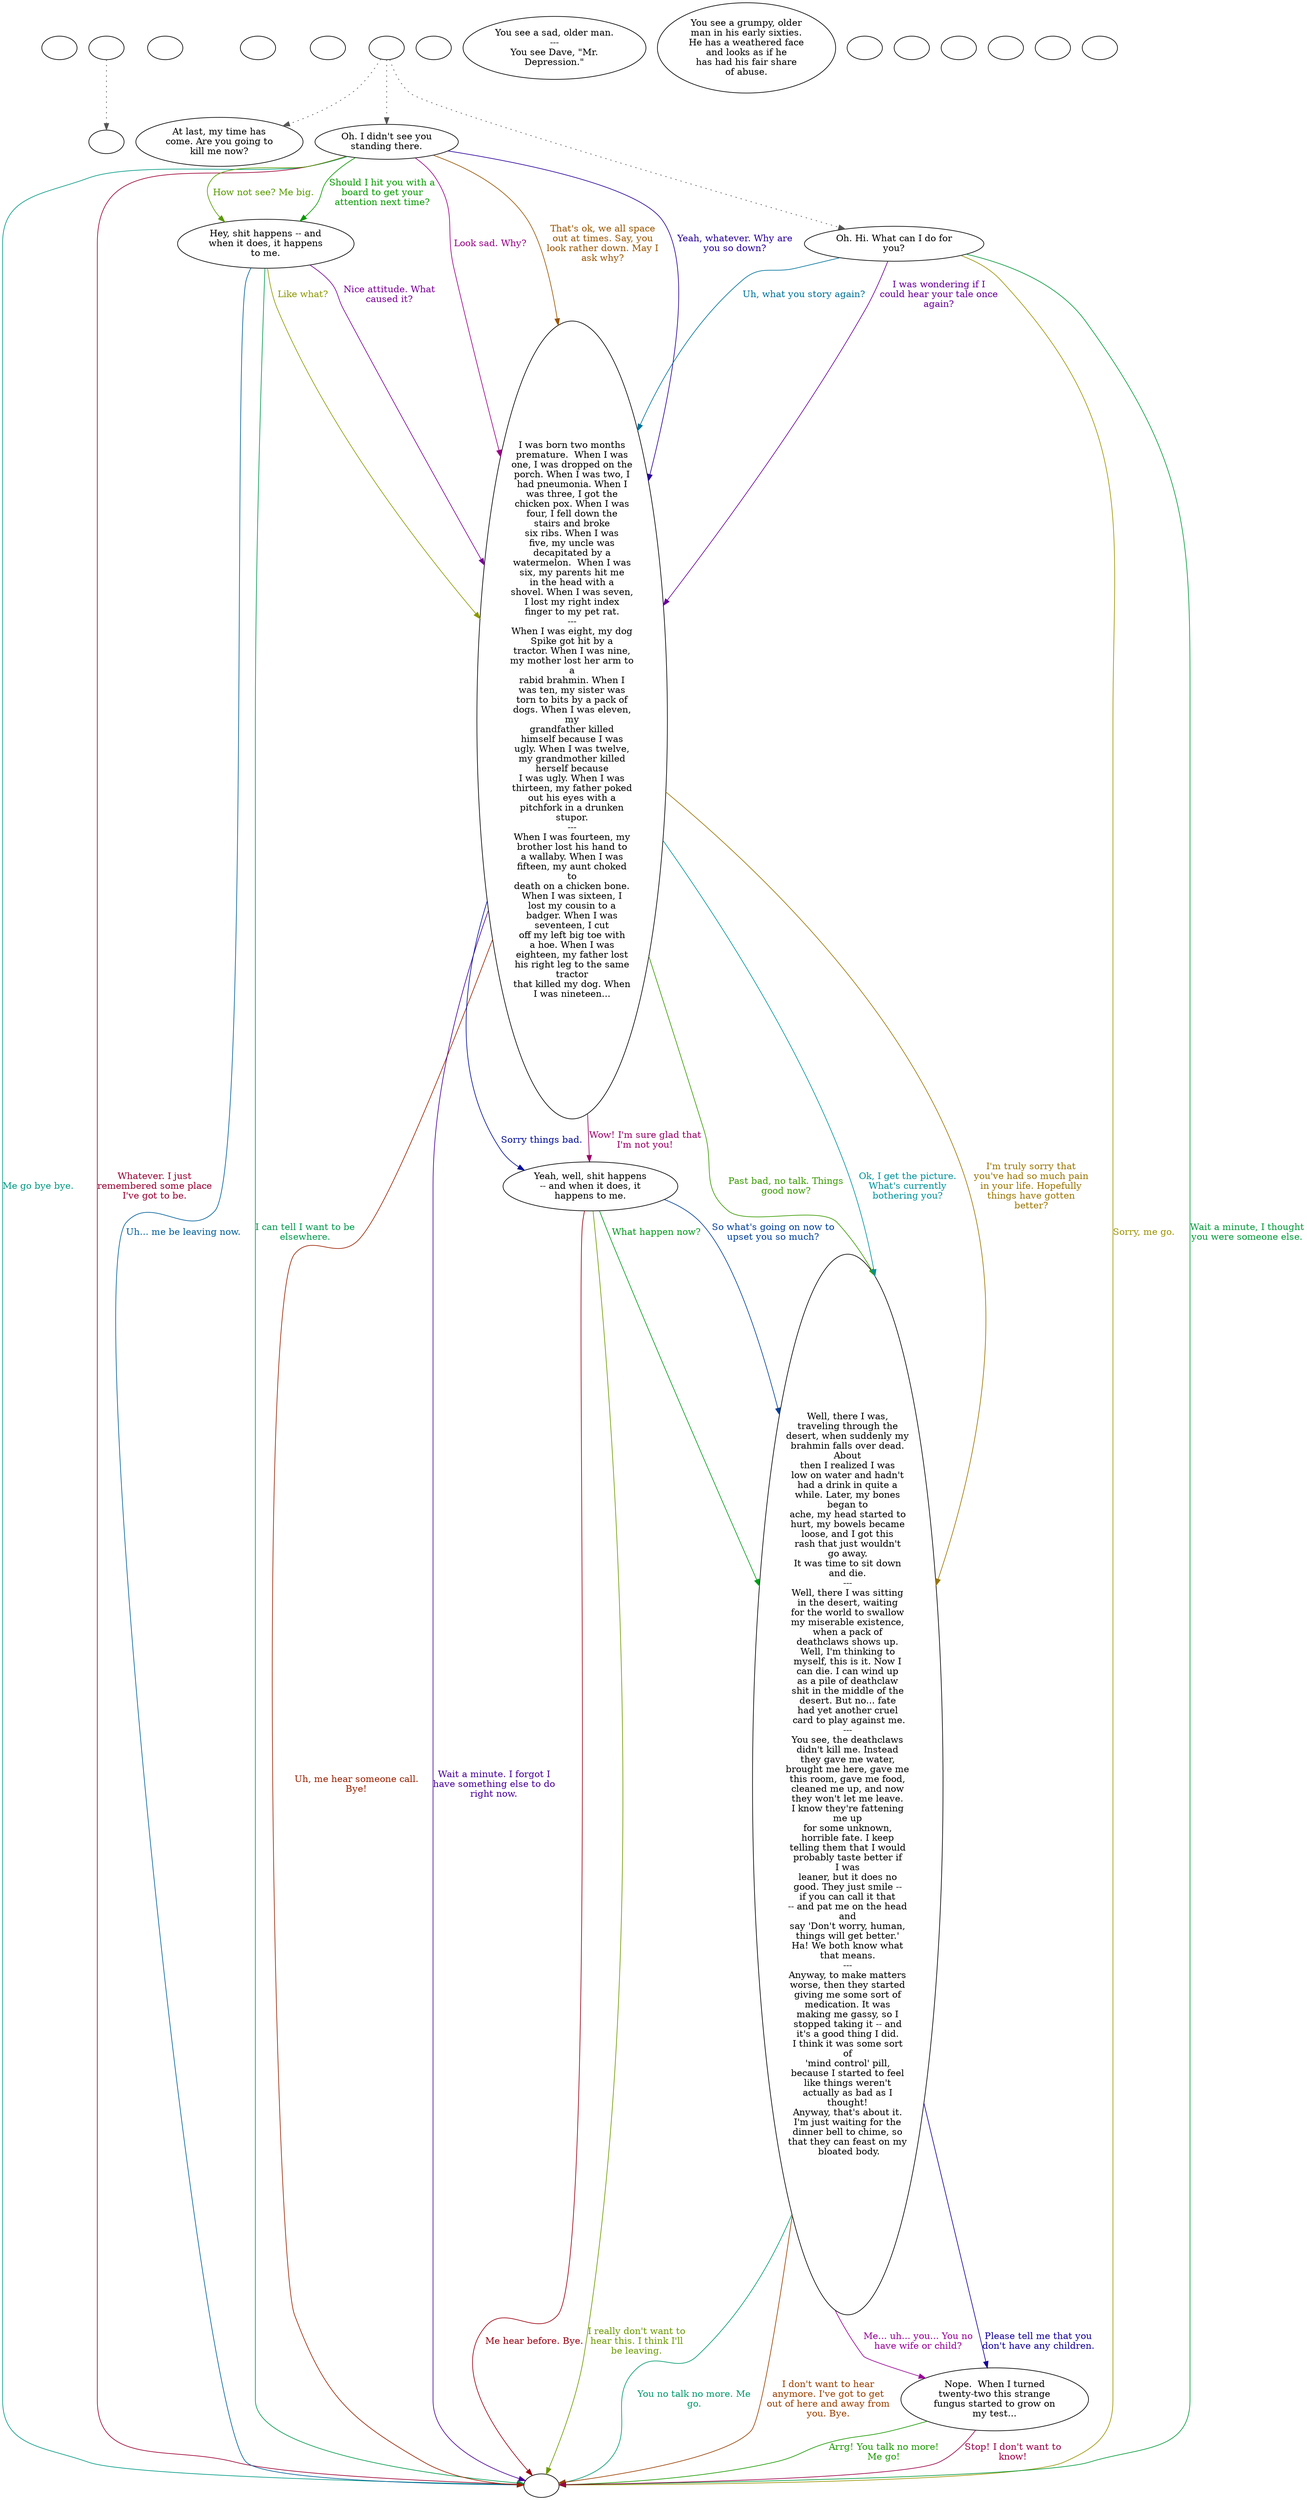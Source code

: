 digraph ocdave {
  "checkPartyMembersNearDoor" [style=filled       fillcolor="#FFFFFF"       color="#000000"]
  "checkPartyMembersNearDoor" [label=""]
  "old_pickup_p_proc" [style=filled       fillcolor="#FFFFFF"       color="#000000"]
  "old_pickup_p_proc" [label=""]
  "pickup_p_proc" [style=filled       fillcolor="#FFFFFF"       color="#000000"]
  "pickup_p_proc" -> "old_pickup_p_proc" [style=dotted color="#555555"]
  "pickup_p_proc" [label=""]
  "getTimeBit" [style=filled       fillcolor="#FFFFFF"       color="#000000"]
  "getTimeBit" [label=""]
  "start" [style=filled       fillcolor="#FFFFFF"       color="#000000"]
  "start" [label=""]
  "critter_p_proc" [style=filled       fillcolor="#FFFFFF"       color="#000000"]
  "critter_p_proc" [label=""]
  "talk_p_proc" [style=filled       fillcolor="#FFFFFF"       color="#000000"]
  "talk_p_proc" -> "Node008" [style=dotted color="#555555"]
  "talk_p_proc" -> "Node001" [style=dotted color="#555555"]
  "talk_p_proc" -> "Node007" [style=dotted color="#555555"]
  "talk_p_proc" [label=""]
  "destroy_p_proc" [style=filled       fillcolor="#FFFFFF"       color="#000000"]
  "destroy_p_proc" [label=""]
  "look_at_p_proc" [style=filled       fillcolor="#FFFFFF"       color="#000000"]
  "look_at_p_proc" [label="You see a sad, older man.\n---\nYou see Dave, \"Mr.\nDepression.\""]
  "description_p_proc" [style=filled       fillcolor="#FFFFFF"       color="#000000"]
  "description_p_proc" [label="You see a grumpy, older\nman in his early sixties.\nHe has a weathered face\nand looks as if he\nhas had his fair share\nof abuse."]
  "use_skill_on_p_proc" [style=filled       fillcolor="#FFFFFF"       color="#000000"]
  "use_skill_on_p_proc" [label=""]
  "damage_p_proc" [style=filled       fillcolor="#FFFFFF"       color="#000000"]
  "damage_p_proc" [label=""]
  "map_enter_p_proc" [style=filled       fillcolor="#FFFFFF"       color="#000000"]
  "map_enter_p_proc" [label=""]
  "push_p_proc" [style=filled       fillcolor="#FFFFFF"       color="#000000"]
  "push_p_proc" [label=""]
  "timed_event_p_proc" [style=filled       fillcolor="#FFFFFF"       color="#000000"]
  "timed_event_p_proc" [label=""]
  "Node998" [style=filled       fillcolor="#FFFFFF"       color="#000000"]
  "Node998" [label=""]
  "Node999" [style=filled       fillcolor="#FFFFFF"       color="#000000"]
  "Node999" [label=""]
  "Node001" [style=filled       fillcolor="#FFFFFF"       color="#000000"]
  "Node001" [label="Oh. I didn't see you\nstanding there."]
  "Node001" -> "Node002" [label="How not see? Me big." color="#589900" fontcolor="#589900"]
  "Node001" -> "Node003" [label="Look sad. Why?" color="#990085" fontcolor="#990085"]
  "Node001" -> "Node999" [label="Me go bye bye." color="#009981" fontcolor="#009981"]
  "Node001" -> "Node003" [label="That's ok, we all space\nout at times. Say, you\nlook rather down. May I\nask why?" color="#995400" fontcolor="#995400"]
  "Node001" -> "Node003" [label="Yeah, whatever. Why are\nyou so down?" color="#270099" fontcolor="#270099"]
  "Node001" -> "Node002" [label="Should I hit you with a\nboard to get your\nattention next time?" color="#059900" fontcolor="#059900"]
  "Node001" -> "Node999" [label="Whatever. I just\nremembered some place\nI've got to be." color="#990032" fontcolor="#990032"]
  "Node002" [style=filled       fillcolor="#FFFFFF"       color="#000000"]
  "Node002" [label="Hey, shit happens -- and\nwhen it does, it happens\nto me."]
  "Node002" -> "Node999" [label="Uh... me be leaving now." color="#005F99" fontcolor="#005F99"]
  "Node002" -> "Node003" [label="Like what?" color="#8B9900" fontcolor="#8B9900"]
  "Node002" -> "Node003" [label="Nice attitude. What\ncaused it?" color="#7A0099" fontcolor="#7A0099"]
  "Node002" -> "Node999" [label="I can tell I want to be\nelsewhere." color="#00994E" fontcolor="#00994E"]
  "Node003" [style=filled       fillcolor="#FFFFFF"       color="#000000"]
  "Node003" [label="I was born two months\npremature.  When I was\none, I was dropped on the\nporch. When I was two, I\nhad pneumonia. When I\nwas three, I got the\nchicken pox. When I was\nfour, I fell down the\nstairs and broke\nsix ribs. When I was\nfive, my uncle was\ndecapitated by a\nwatermelon.  When I was\nsix, my parents hit me\nin the head with a\nshovel. When I was seven,\nI lost my right index\nfinger to my pet rat.\n---\nWhen I was eight, my dog\nSpike got hit by a\ntractor. When I was nine,\nmy mother lost her arm to\na\nrabid brahmin. When I\nwas ten, my sister was\ntorn to bits by a pack of\ndogs. When I was eleven,\nmy\ngrandfather killed\nhimself because I was\nugly. When I was twelve,\nmy grandmother killed\nherself because\nI was ugly. When I was\nthirteen, my father poked\nout his eyes with a\npitchfork in a drunken\nstupor.\n---\nWhen I was fourteen, my\nbrother lost his hand to\na wallaby. When I was\nfifteen, my aunt choked\nto\ndeath on a chicken bone.\nWhen I was sixteen, I\nlost my cousin to a\nbadger. When I was\nseventeen, I cut\noff my left big toe with\na hoe. When I was\neighteen, my father lost\nhis right leg to the same\ntractor\nthat killed my dog. When\nI was nineteen..."]
  "Node003" -> "Node999" [label="Uh, me hear someone call.\nBye!" color="#992100" fontcolor="#992100"]
  "Node003" -> "Node004" [label="Sorry things bad." color="#000C99" fontcolor="#000C99"]
  "Node003" -> "Node005" [label="Past bad, no talk. Things\ngood now?" color="#389900" fontcolor="#389900"]
  "Node003" -> "Node004" [label="Wow! I'm sure glad that\nI'm not you!" color="#990065" fontcolor="#990065"]
  "Node003" -> "Node005" [label="Ok, I get the picture.\nWhat's currently\nbothering you?" color="#009299" fontcolor="#009299"]
  "Node003" -> "Node005" [label="I'm truly sorry that\nyou've had so much pain\nin your life. Hopefully\nthings have gotten\nbetter?" color="#997400" fontcolor="#997400"]
  "Node003" -> "Node999" [label="Wait a minute. I forgot I\nhave something else to do\nright now." color="#470099" fontcolor="#470099"]
  "Node004" [style=filled       fillcolor="#FFFFFF"       color="#000000"]
  "Node004" [label="Yeah, well, shit happens\n-- and when it does, it\nhappens to me."]
  "Node004" -> "Node005" [label="What happen now?" color="#00991A" fontcolor="#00991A"]
  "Node004" -> "Node999" [label="Me hear before. Bye." color="#990012" fontcolor="#990012"]
  "Node004" -> "Node005" [label="So what's going on now to\nupset you so much?" color="#003F99" fontcolor="#003F99"]
  "Node004" -> "Node999" [label="I really don't want to\nhear this. I think I'll\nbe leaving." color="#6C9900" fontcolor="#6C9900"]
  "Node005" [style=filled       fillcolor="#FFFFFF"       color="#000000"]
  "Node005" [label="Well, there I was,\ntraveling through the\ndesert, when suddenly my\nbrahmin falls over dead.\nAbout\nthen I realized I was\nlow on water and hadn't\nhad a drink in quite a\nwhile. Later, my bones\nbegan to\nache, my head started to\nhurt, my bowels became\nloose, and I got this\nrash that just wouldn't\ngo away.\nIt was time to sit down\nand die.\n---\nWell, there I was sitting\nin the desert, waiting\nfor the world to swallow\nmy miserable existence,\nwhen a pack of\ndeathclaws shows up.\nWell, I'm thinking to\nmyself, this is it. Now I\ncan die. I can wind up\nas a pile of deathclaw\nshit in the middle of the\ndesert. But no... fate\nhad yet another cruel\n card to play against me.\n---\nYou see, the deathclaws\ndidn't kill me. Instead\nthey gave me water,\nbrought me here, gave me\nthis room, gave me food,\ncleaned me up, and now\nthey won't let me leave.\nI know they're fattening\nme up\nfor some unknown,\nhorrible fate. I keep\ntelling them that I would\nprobably taste better if\nI was\nleaner, but it does no\ngood. They just smile --\nif you can call it that\n-- and pat me on the head\nand\nsay 'Don't worry, human,\nthings will get better.'\nHa! We both know what\nthat means.\n---\nAnyway, to make matters\nworse, then they started\ngiving me some sort of\nmedication. It was\nmaking me gassy, so I\nstopped taking it -- and\nit's a good thing I did.\nI think it was some sort\nof\n'mind control' pill,\nbecause I started to feel\nlike things weren't\nactually as bad as I\nthought!\nAnyway, that's about it.\nI'm just waiting for the\ndinner bell to chime, so\nthat they can feast on my\n bloated body."]
  "Node005" -> "Node006" [label="Me... uh... you... You no\nhave wife or child?" color="#990098" fontcolor="#990098"]
  "Node005" -> "Node999" [label="You no talk no more. Me\ngo." color="#00996D" fontcolor="#00996D"]
  "Node005" -> "Node999" [label="I don't want to hear\nanymore. I've got to get\nout of here and away from\nyou. Bye." color="#994000" fontcolor="#994000"]
  "Node005" -> "Node006" [label="Please tell me that you\ndon't have any children." color="#140099" fontcolor="#140099"]
  "Node006" [style=filled       fillcolor="#FFFFFF"       color="#000000"]
  "Node006" [label="Nope.  When I turned\ntwenty-two this strange\nfungus started to grow on\nmy test..."]
  "Node006" -> "Node999" [label="Arrg! You talk no more!\nMe go!" color="#199900" fontcolor="#199900"]
  "Node006" -> "Node999" [label="Stop! I don't want to\nknow!" color="#990045" fontcolor="#990045"]
  "Node007" [style=filled       fillcolor="#FFFFFF"       color="#000000"]
  "Node007" [label="Oh. Hi. What can I do for\nyou?"]
  "Node007" -> "Node003" [label="Uh, what you story again?" color="#007299" fontcolor="#007299"]
  "Node007" -> "Node999" [label="Sorry, me go." color="#999300" fontcolor="#999300"]
  "Node007" -> "Node003" [label="I was wondering if I\ncould hear your tale once\nagain?" color="#670099" fontcolor="#670099"]
  "Node007" -> "Node999" [label="Wait a minute, I thought\nyou were someone else." color="#00993A" fontcolor="#00993A"]
  "Node008" [style=filled       fillcolor="#FFFFFF"       color="#000000"]
  "Node008" [label="At last, my time has\ncome. Are you going to\nkill me now?"]
}